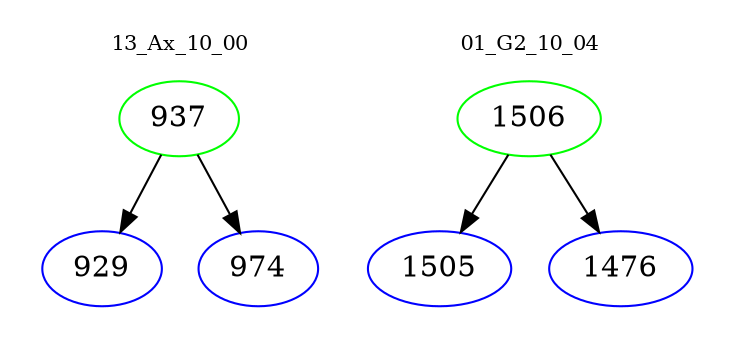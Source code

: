 digraph{
subgraph cluster_0 {
color = white
label = "13_Ax_10_00";
fontsize=10;
T0_937 [label="937", color="green"]
T0_937 -> T0_929 [color="black"]
T0_929 [label="929", color="blue"]
T0_937 -> T0_974 [color="black"]
T0_974 [label="974", color="blue"]
}
subgraph cluster_1 {
color = white
label = "01_G2_10_04";
fontsize=10;
T1_1506 [label="1506", color="green"]
T1_1506 -> T1_1505 [color="black"]
T1_1505 [label="1505", color="blue"]
T1_1506 -> T1_1476 [color="black"]
T1_1476 [label="1476", color="blue"]
}
}
